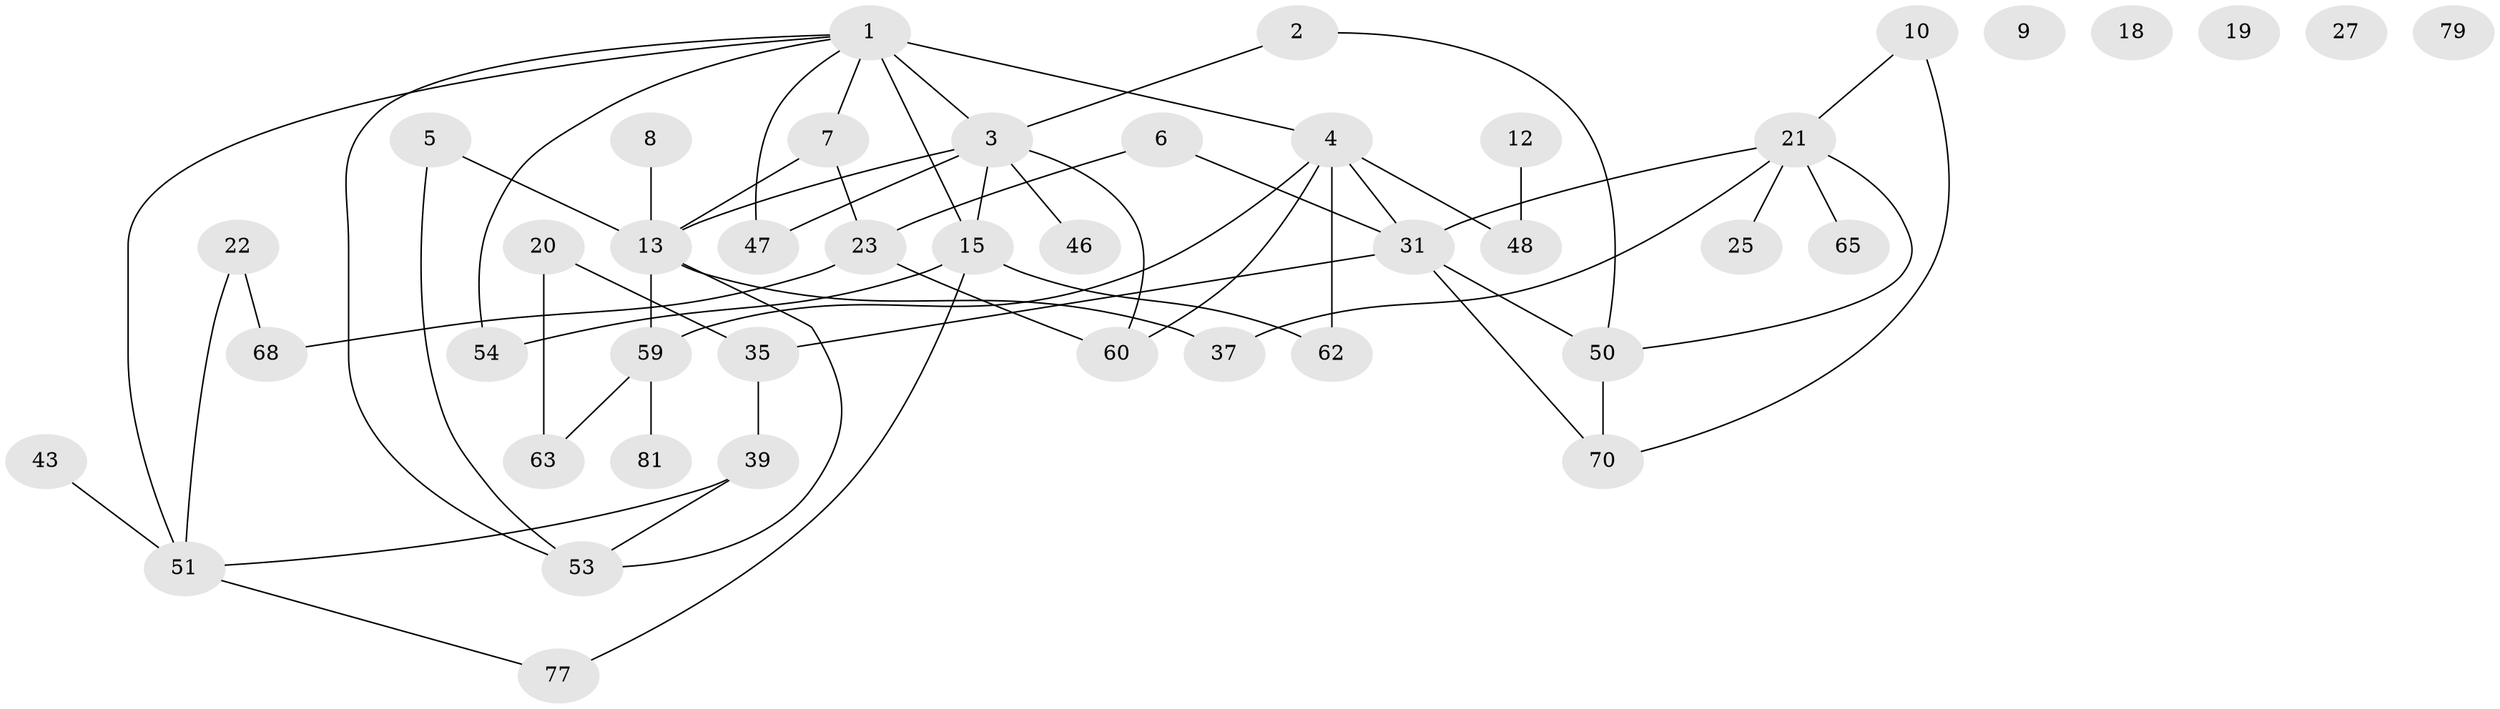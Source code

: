 // original degree distribution, {2: 0.3448275862068966, 4: 0.1839080459770115, 6: 0.034482758620689655, 3: 0.16091954022988506, 0: 0.04597701149425287, 1: 0.19540229885057472, 5: 0.034482758620689655}
// Generated by graph-tools (version 1.1) at 2025/16/03/04/25 18:16:45]
// undirected, 43 vertices, 58 edges
graph export_dot {
graph [start="1"]
  node [color=gray90,style=filled];
  1 [super="+57"];
  2;
  3 [super="+11+41+26+67"];
  4 [super="+76+33+17+16"];
  5;
  6;
  7 [super="+40+44"];
  8 [super="+28+85"];
  9;
  10 [super="+32"];
  12;
  13 [super="+38+45+14"];
  15 [super="+36"];
  18;
  19;
  20 [super="+30"];
  21 [super="+73"];
  22 [super="+52"];
  23 [super="+24"];
  25;
  27 [super="+29"];
  31 [super="+61+58+56"];
  35 [super="+42"];
  37;
  39;
  43;
  46;
  47 [super="+72"];
  48;
  50 [super="+82"];
  51 [super="+83"];
  53 [super="+66"];
  54;
  59 [super="+74"];
  60;
  62;
  63;
  65;
  68;
  70;
  77;
  79;
  81;
  1 -- 4;
  1 -- 3 [weight=3];
  1 -- 15;
  1 -- 53;
  1 -- 54;
  1 -- 51;
  1 -- 47;
  1 -- 7;
  2 -- 50;
  2 -- 3;
  3 -- 60;
  3 -- 46;
  3 -- 47;
  3 -- 15;
  3 -- 13;
  4 -- 60;
  4 -- 62;
  4 -- 48;
  4 -- 31 [weight=2];
  4 -- 59;
  5 -- 13 [weight=2];
  5 -- 53;
  6 -- 23;
  6 -- 31;
  7 -- 23;
  7 -- 13;
  8 -- 13;
  10 -- 21;
  10 -- 70;
  12 -- 48;
  13 -- 37;
  13 -- 59 [weight=2];
  13 -- 53;
  15 -- 54;
  15 -- 77;
  15 -- 62;
  20 -- 35;
  20 -- 63;
  21 -- 25;
  21 -- 65;
  21 -- 50;
  21 -- 37;
  21 -- 31;
  22 -- 68;
  22 -- 51;
  23 -- 60;
  23 -- 68;
  31 -- 50;
  31 -- 35;
  31 -- 70;
  35 -- 39;
  39 -- 51;
  39 -- 53;
  43 -- 51;
  50 -- 70;
  51 -- 77;
  59 -- 63;
  59 -- 81;
}
